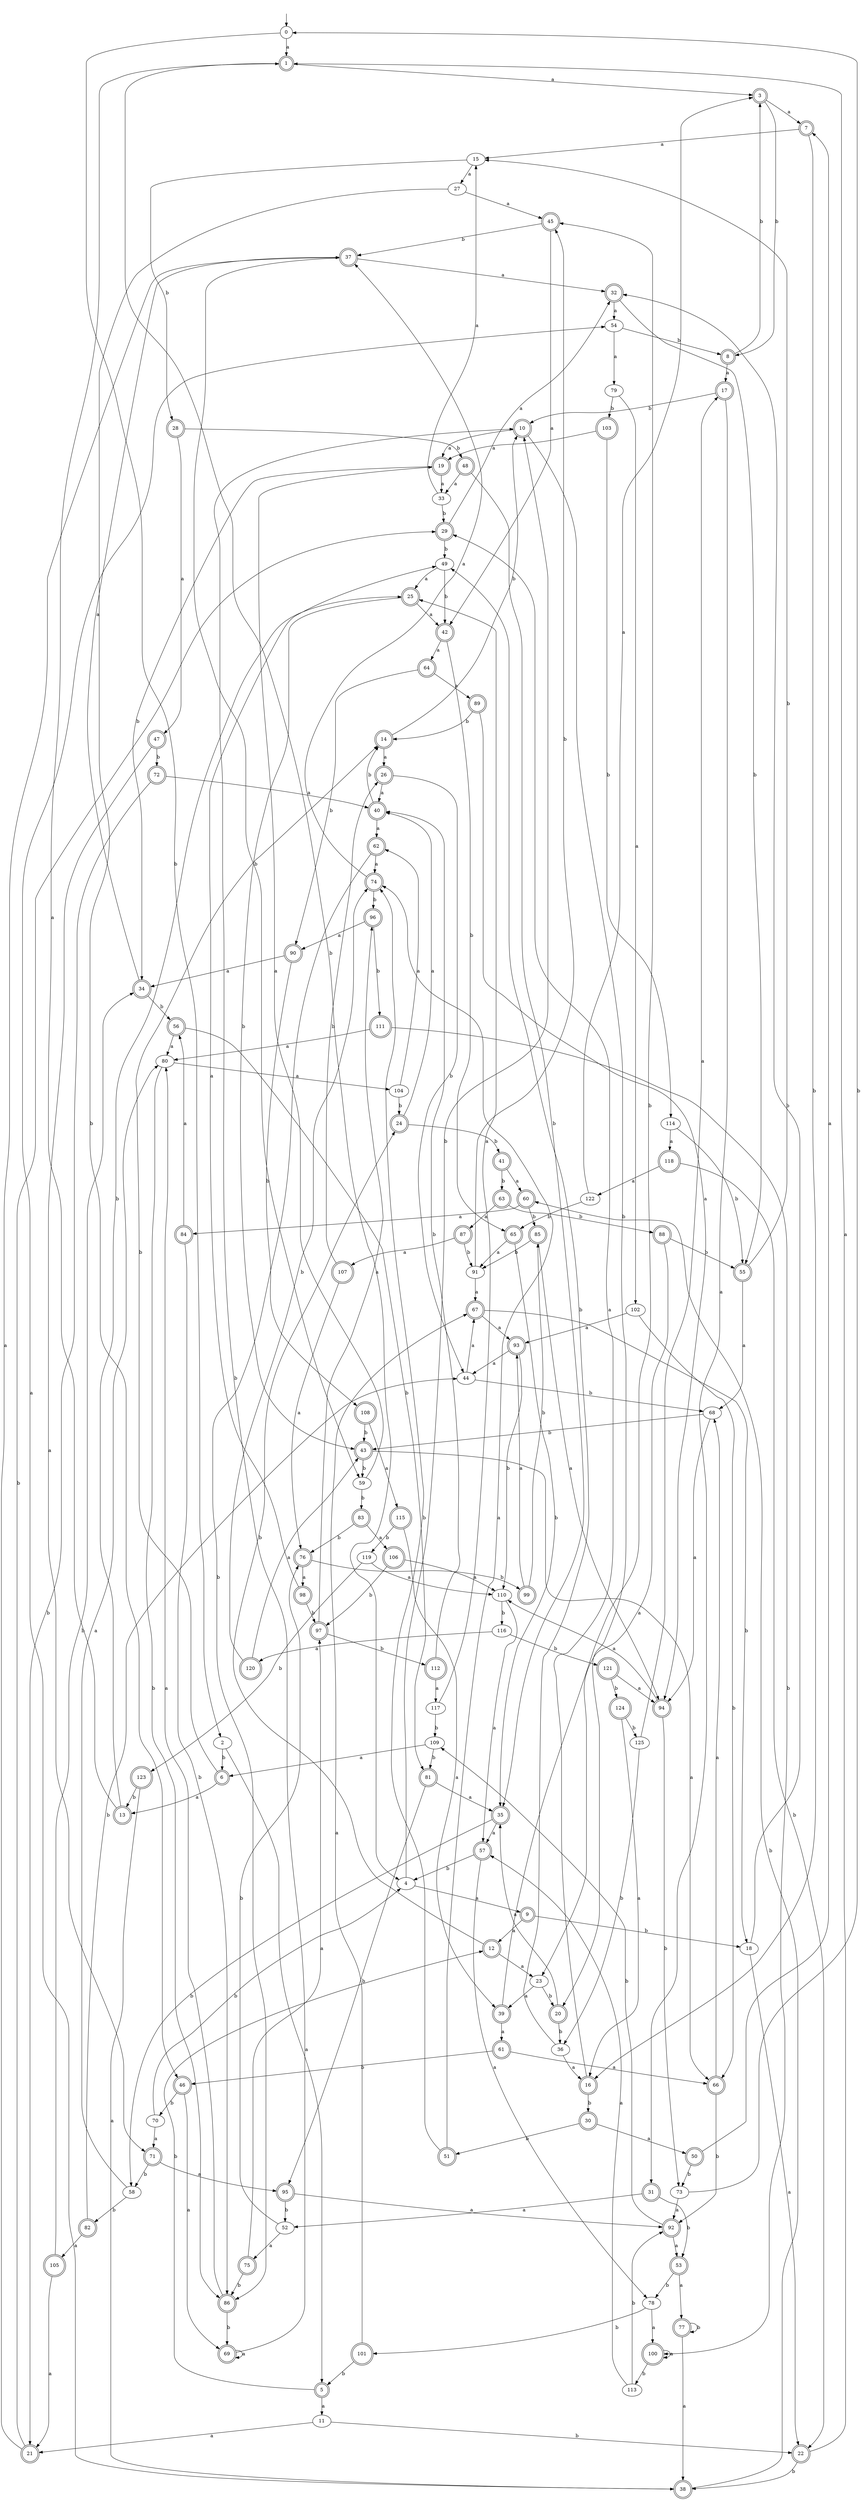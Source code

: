 digraph RandomDFA {
  __start0 [label="", shape=none];
  __start0 -> 0 [label=""];
  0 [shape=circle]
  0 -> 1 [label="a"]
  0 -> 2 [label="b"]
  1 [shape=doublecircle]
  1 -> 3 [label="a"]
  1 -> 4 [label="b"]
  2
  2 -> 5 [label="a"]
  2 -> 6 [label="b"]
  3 [shape=doublecircle]
  3 -> 7 [label="a"]
  3 -> 8 [label="b"]
  4
  4 -> 9 [label="a"]
  4 -> 10 [label="b"]
  5 [shape=doublecircle]
  5 -> 11 [label="a"]
  5 -> 12 [label="b"]
  6 [shape=doublecircle]
  6 -> 13 [label="a"]
  6 -> 14 [label="b"]
  7 [shape=doublecircle]
  7 -> 15 [label="a"]
  7 -> 16 [label="b"]
  8 [shape=doublecircle]
  8 -> 17 [label="a"]
  8 -> 3 [label="b"]
  9 [shape=doublecircle]
  9 -> 12 [label="a"]
  9 -> 18 [label="b"]
  10 [shape=doublecircle]
  10 -> 19 [label="a"]
  10 -> 20 [label="b"]
  11
  11 -> 21 [label="a"]
  11 -> 22 [label="b"]
  12 [shape=doublecircle]
  12 -> 23 [label="a"]
  12 -> 24 [label="b"]
  13 [shape=doublecircle]
  13 -> 1 [label="a"]
  13 -> 25 [label="b"]
  14 [shape=doublecircle]
  14 -> 26 [label="a"]
  14 -> 10 [label="b"]
  15
  15 -> 27 [label="a"]
  15 -> 28 [label="b"]
  16 [shape=doublecircle]
  16 -> 29 [label="a"]
  16 -> 30 [label="b"]
  17 [shape=doublecircle]
  17 -> 31 [label="a"]
  17 -> 10 [label="b"]
  18
  18 -> 22 [label="a"]
  18 -> 32 [label="b"]
  19 [shape=doublecircle]
  19 -> 33 [label="a"]
  19 -> 34 [label="b"]
  20 [shape=doublecircle]
  20 -> 35 [label="a"]
  20 -> 36 [label="b"]
  21 [shape=doublecircle]
  21 -> 37 [label="a"]
  21 -> 29 [label="b"]
  22 [shape=doublecircle]
  22 -> 1 [label="a"]
  22 -> 38 [label="b"]
  23
  23 -> 39 [label="a"]
  23 -> 20 [label="b"]
  24 [shape=doublecircle]
  24 -> 40 [label="a"]
  24 -> 41 [label="b"]
  25 [shape=doublecircle]
  25 -> 42 [label="a"]
  25 -> 43 [label="b"]
  26 [shape=doublecircle]
  26 -> 40 [label="a"]
  26 -> 44 [label="b"]
  27
  27 -> 45 [label="a"]
  27 -> 46 [label="b"]
  28 [shape=doublecircle]
  28 -> 47 [label="a"]
  28 -> 48 [label="b"]
  29 [shape=doublecircle]
  29 -> 32 [label="a"]
  29 -> 49 [label="b"]
  30 [shape=doublecircle]
  30 -> 50 [label="a"]
  30 -> 51 [label="b"]
  31 [shape=doublecircle]
  31 -> 52 [label="a"]
  31 -> 53 [label="b"]
  32 [shape=doublecircle]
  32 -> 54 [label="a"]
  32 -> 55 [label="b"]
  33
  33 -> 15 [label="a"]
  33 -> 29 [label="b"]
  34 [shape=doublecircle]
  34 -> 37 [label="a"]
  34 -> 56 [label="b"]
  35 [shape=doublecircle]
  35 -> 57 [label="a"]
  35 -> 58 [label="b"]
  36
  36 -> 16 [label="a"]
  36 -> 49 [label="b"]
  37 [shape=doublecircle]
  37 -> 32 [label="a"]
  37 -> 59 [label="b"]
  38 [shape=doublecircle]
  38 -> 54 [label="a"]
  38 -> 60 [label="b"]
  39 [shape=doublecircle]
  39 -> 61 [label="a"]
  39 -> 45 [label="b"]
  40 [shape=doublecircle]
  40 -> 62 [label="a"]
  40 -> 14 [label="b"]
  41 [shape=doublecircle]
  41 -> 60 [label="a"]
  41 -> 63 [label="b"]
  42 [shape=doublecircle]
  42 -> 64 [label="a"]
  42 -> 65 [label="b"]
  43 [shape=doublecircle]
  43 -> 66 [label="a"]
  43 -> 59 [label="b"]
  44
  44 -> 67 [label="a"]
  44 -> 68 [label="b"]
  45 [shape=doublecircle]
  45 -> 42 [label="a"]
  45 -> 37 [label="b"]
  46 [shape=doublecircle]
  46 -> 69 [label="a"]
  46 -> 70 [label="b"]
  47 [shape=doublecircle]
  47 -> 71 [label="a"]
  47 -> 72 [label="b"]
  48 [shape=doublecircle]
  48 -> 33 [label="a"]
  48 -> 35 [label="b"]
  49
  49 -> 25 [label="a"]
  49 -> 42 [label="b"]
  50 [shape=doublecircle]
  50 -> 7 [label="a"]
  50 -> 73 [label="b"]
  51 [shape=doublecircle]
  51 -> 74 [label="a"]
  51 -> 74 [label="b"]
  52
  52 -> 75 [label="a"]
  52 -> 76 [label="b"]
  53 [shape=doublecircle]
  53 -> 77 [label="a"]
  53 -> 78 [label="b"]
  54
  54 -> 79 [label="a"]
  54 -> 8 [label="b"]
  55 [shape=doublecircle]
  55 -> 68 [label="a"]
  55 -> 15 [label="b"]
  56 [shape=doublecircle]
  56 -> 80 [label="a"]
  56 -> 81 [label="b"]
  57 [shape=doublecircle]
  57 -> 78 [label="a"]
  57 -> 4 [label="b"]
  58
  58 -> 80 [label="a"]
  58 -> 82 [label="b"]
  59
  59 -> 19 [label="a"]
  59 -> 83 [label="b"]
  60 [shape=doublecircle]
  60 -> 84 [label="a"]
  60 -> 85 [label="b"]
  61 [shape=doublecircle]
  61 -> 66 [label="a"]
  61 -> 46 [label="b"]
  62 [shape=doublecircle]
  62 -> 74 [label="a"]
  62 -> 86 [label="b"]
  63 [shape=doublecircle]
  63 -> 87 [label="a"]
  63 -> 88 [label="b"]
  64 [shape=doublecircle]
  64 -> 89 [label="a"]
  64 -> 90 [label="b"]
  65 [shape=doublecircle]
  65 -> 91 [label="a"]
  65 -> 35 [label="b"]
  66 [shape=doublecircle]
  66 -> 68 [label="a"]
  66 -> 92 [label="b"]
  67 [shape=doublecircle]
  67 -> 93 [label="a"]
  67 -> 18 [label="b"]
  68
  68 -> 94 [label="a"]
  68 -> 43 [label="b"]
  69 [shape=doublecircle]
  69 -> 69 [label="a"]
  69 -> 10 [label="b"]
  70
  70 -> 71 [label="a"]
  70 -> 4 [label="b"]
  71 [shape=doublecircle]
  71 -> 95 [label="a"]
  71 -> 58 [label="b"]
  72 [shape=doublecircle]
  72 -> 40 [label="a"]
  72 -> 21 [label="b"]
  73
  73 -> 92 [label="a"]
  73 -> 0 [label="b"]
  74 [shape=doublecircle]
  74 -> 37 [label="a"]
  74 -> 96 [label="b"]
  75 [shape=doublecircle]
  75 -> 97 [label="a"]
  75 -> 86 [label="b"]
  76 [shape=doublecircle]
  76 -> 98 [label="a"]
  76 -> 99 [label="b"]
  77 [shape=doublecircle]
  77 -> 38 [label="a"]
  77 -> 77 [label="b"]
  78
  78 -> 100 [label="a"]
  78 -> 101 [label="b"]
  79
  79 -> 102 [label="a"]
  79 -> 103 [label="b"]
  80
  80 -> 104 [label="a"]
  80 -> 86 [label="b"]
  81 [shape=doublecircle]
  81 -> 35 [label="a"]
  81 -> 95 [label="b"]
  82 [shape=doublecircle]
  82 -> 105 [label="a"]
  82 -> 44 [label="b"]
  83 [shape=doublecircle]
  83 -> 106 [label="a"]
  83 -> 76 [label="b"]
  84 [shape=doublecircle]
  84 -> 56 [label="a"]
  84 -> 86 [label="b"]
  85 [shape=doublecircle]
  85 -> 94 [label="a"]
  85 -> 91 [label="b"]
  86 [shape=doublecircle]
  86 -> 80 [label="a"]
  86 -> 69 [label="b"]
  87 [shape=doublecircle]
  87 -> 107 [label="a"]
  87 -> 91 [label="b"]
  88 [shape=doublecircle]
  88 -> 23 [label="a"]
  88 -> 55 [label="b"]
  89 [shape=doublecircle]
  89 -> 94 [label="a"]
  89 -> 14 [label="b"]
  90 [shape=doublecircle]
  90 -> 34 [label="a"]
  90 -> 108 [label="b"]
  91
  91 -> 67 [label="a"]
  91 -> 45 [label="b"]
  92 [shape=doublecircle]
  92 -> 53 [label="a"]
  92 -> 109 [label="b"]
  93 [shape=doublecircle]
  93 -> 44 [label="a"]
  93 -> 110 [label="b"]
  94 [shape=doublecircle]
  94 -> 110 [label="a"]
  94 -> 73 [label="b"]
  95 [shape=doublecircle]
  95 -> 92 [label="a"]
  95 -> 52 [label="b"]
  96 [shape=doublecircle]
  96 -> 90 [label="a"]
  96 -> 111 [label="b"]
  97 [shape=doublecircle]
  97 -> 96 [label="a"]
  97 -> 112 [label="b"]
  98 [shape=doublecircle]
  98 -> 49 [label="a"]
  98 -> 97 [label="b"]
  99 [shape=doublecircle]
  99 -> 93 [label="a"]
  99 -> 85 [label="b"]
  100 [shape=doublecircle]
  100 -> 100 [label="a"]
  100 -> 113 [label="b"]
  101 [shape=doublecircle]
  101 -> 67 [label="a"]
  101 -> 5 [label="b"]
  102
  102 -> 93 [label="a"]
  102 -> 66 [label="b"]
  103 [shape=doublecircle]
  103 -> 19 [label="a"]
  103 -> 114 [label="b"]
  104
  104 -> 62 [label="a"]
  104 -> 24 [label="b"]
  105 [shape=doublecircle]
  105 -> 21 [label="a"]
  105 -> 34 [label="b"]
  106 [shape=doublecircle]
  106 -> 110 [label="a"]
  106 -> 97 [label="b"]
  107 [shape=doublecircle]
  107 -> 76 [label="a"]
  107 -> 26 [label="b"]
  108 [shape=doublecircle]
  108 -> 115 [label="a"]
  108 -> 43 [label="b"]
  109
  109 -> 6 [label="a"]
  109 -> 81 [label="b"]
  110
  110 -> 57 [label="a"]
  110 -> 116 [label="b"]
  111 [shape=doublecircle]
  111 -> 80 [label="a"]
  111 -> 100 [label="b"]
  112 [shape=doublecircle]
  112 -> 117 [label="a"]
  112 -> 40 [label="b"]
  113
  113 -> 57 [label="a"]
  113 -> 92 [label="b"]
  114
  114 -> 118 [label="a"]
  114 -> 55 [label="b"]
  115 [shape=doublecircle]
  115 -> 39 [label="a"]
  115 -> 119 [label="b"]
  116
  116 -> 120 [label="a"]
  116 -> 121 [label="b"]
  117
  117 -> 25 [label="a"]
  117 -> 109 [label="b"]
  118 [shape=doublecircle]
  118 -> 122 [label="a"]
  118 -> 22 [label="b"]
  119
  119 -> 110 [label="a"]
  119 -> 123 [label="b"]
  120 [shape=doublecircle]
  120 -> 43 [label="a"]
  120 -> 74 [label="b"]
  121 [shape=doublecircle]
  121 -> 94 [label="a"]
  121 -> 124 [label="b"]
  122
  122 -> 3 [label="a"]
  122 -> 65 [label="b"]
  123 [shape=doublecircle]
  123 -> 38 [label="a"]
  123 -> 13 [label="b"]
  124 [shape=doublecircle]
  124 -> 16 [label="a"]
  124 -> 125 [label="b"]
  125
  125 -> 17 [label="a"]
  125 -> 36 [label="b"]
}
